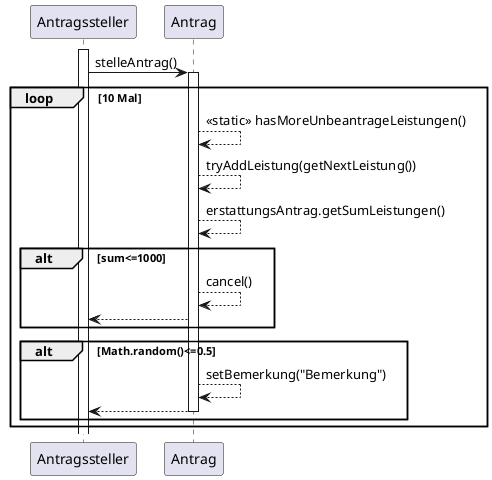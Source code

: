 @startuml bungseinheit 1 Aufgabe 8

activate Antragssteller
Antragssteller -> Antrag : stelleAntrag()
activate Antrag
loop 10 Mal
    Antrag --> Antrag : <<static>> hasMoreUnbeantrageLeistungen()
    Antrag --> Antrag : tryAddLeistung(getNextLeistung())
    Antrag --> Antrag : erstattungsAntrag.getSumLeistungen()
    alt sum<=1000
        Antrag --> Antrag : cancel()
        Antrag --> Antragssteller
    end

activate Antrag
    alt Math.random()<=0.5
        Antrag --> Antrag : setBemerkung("Bemerkung")
        return
    end
end 
@enduml